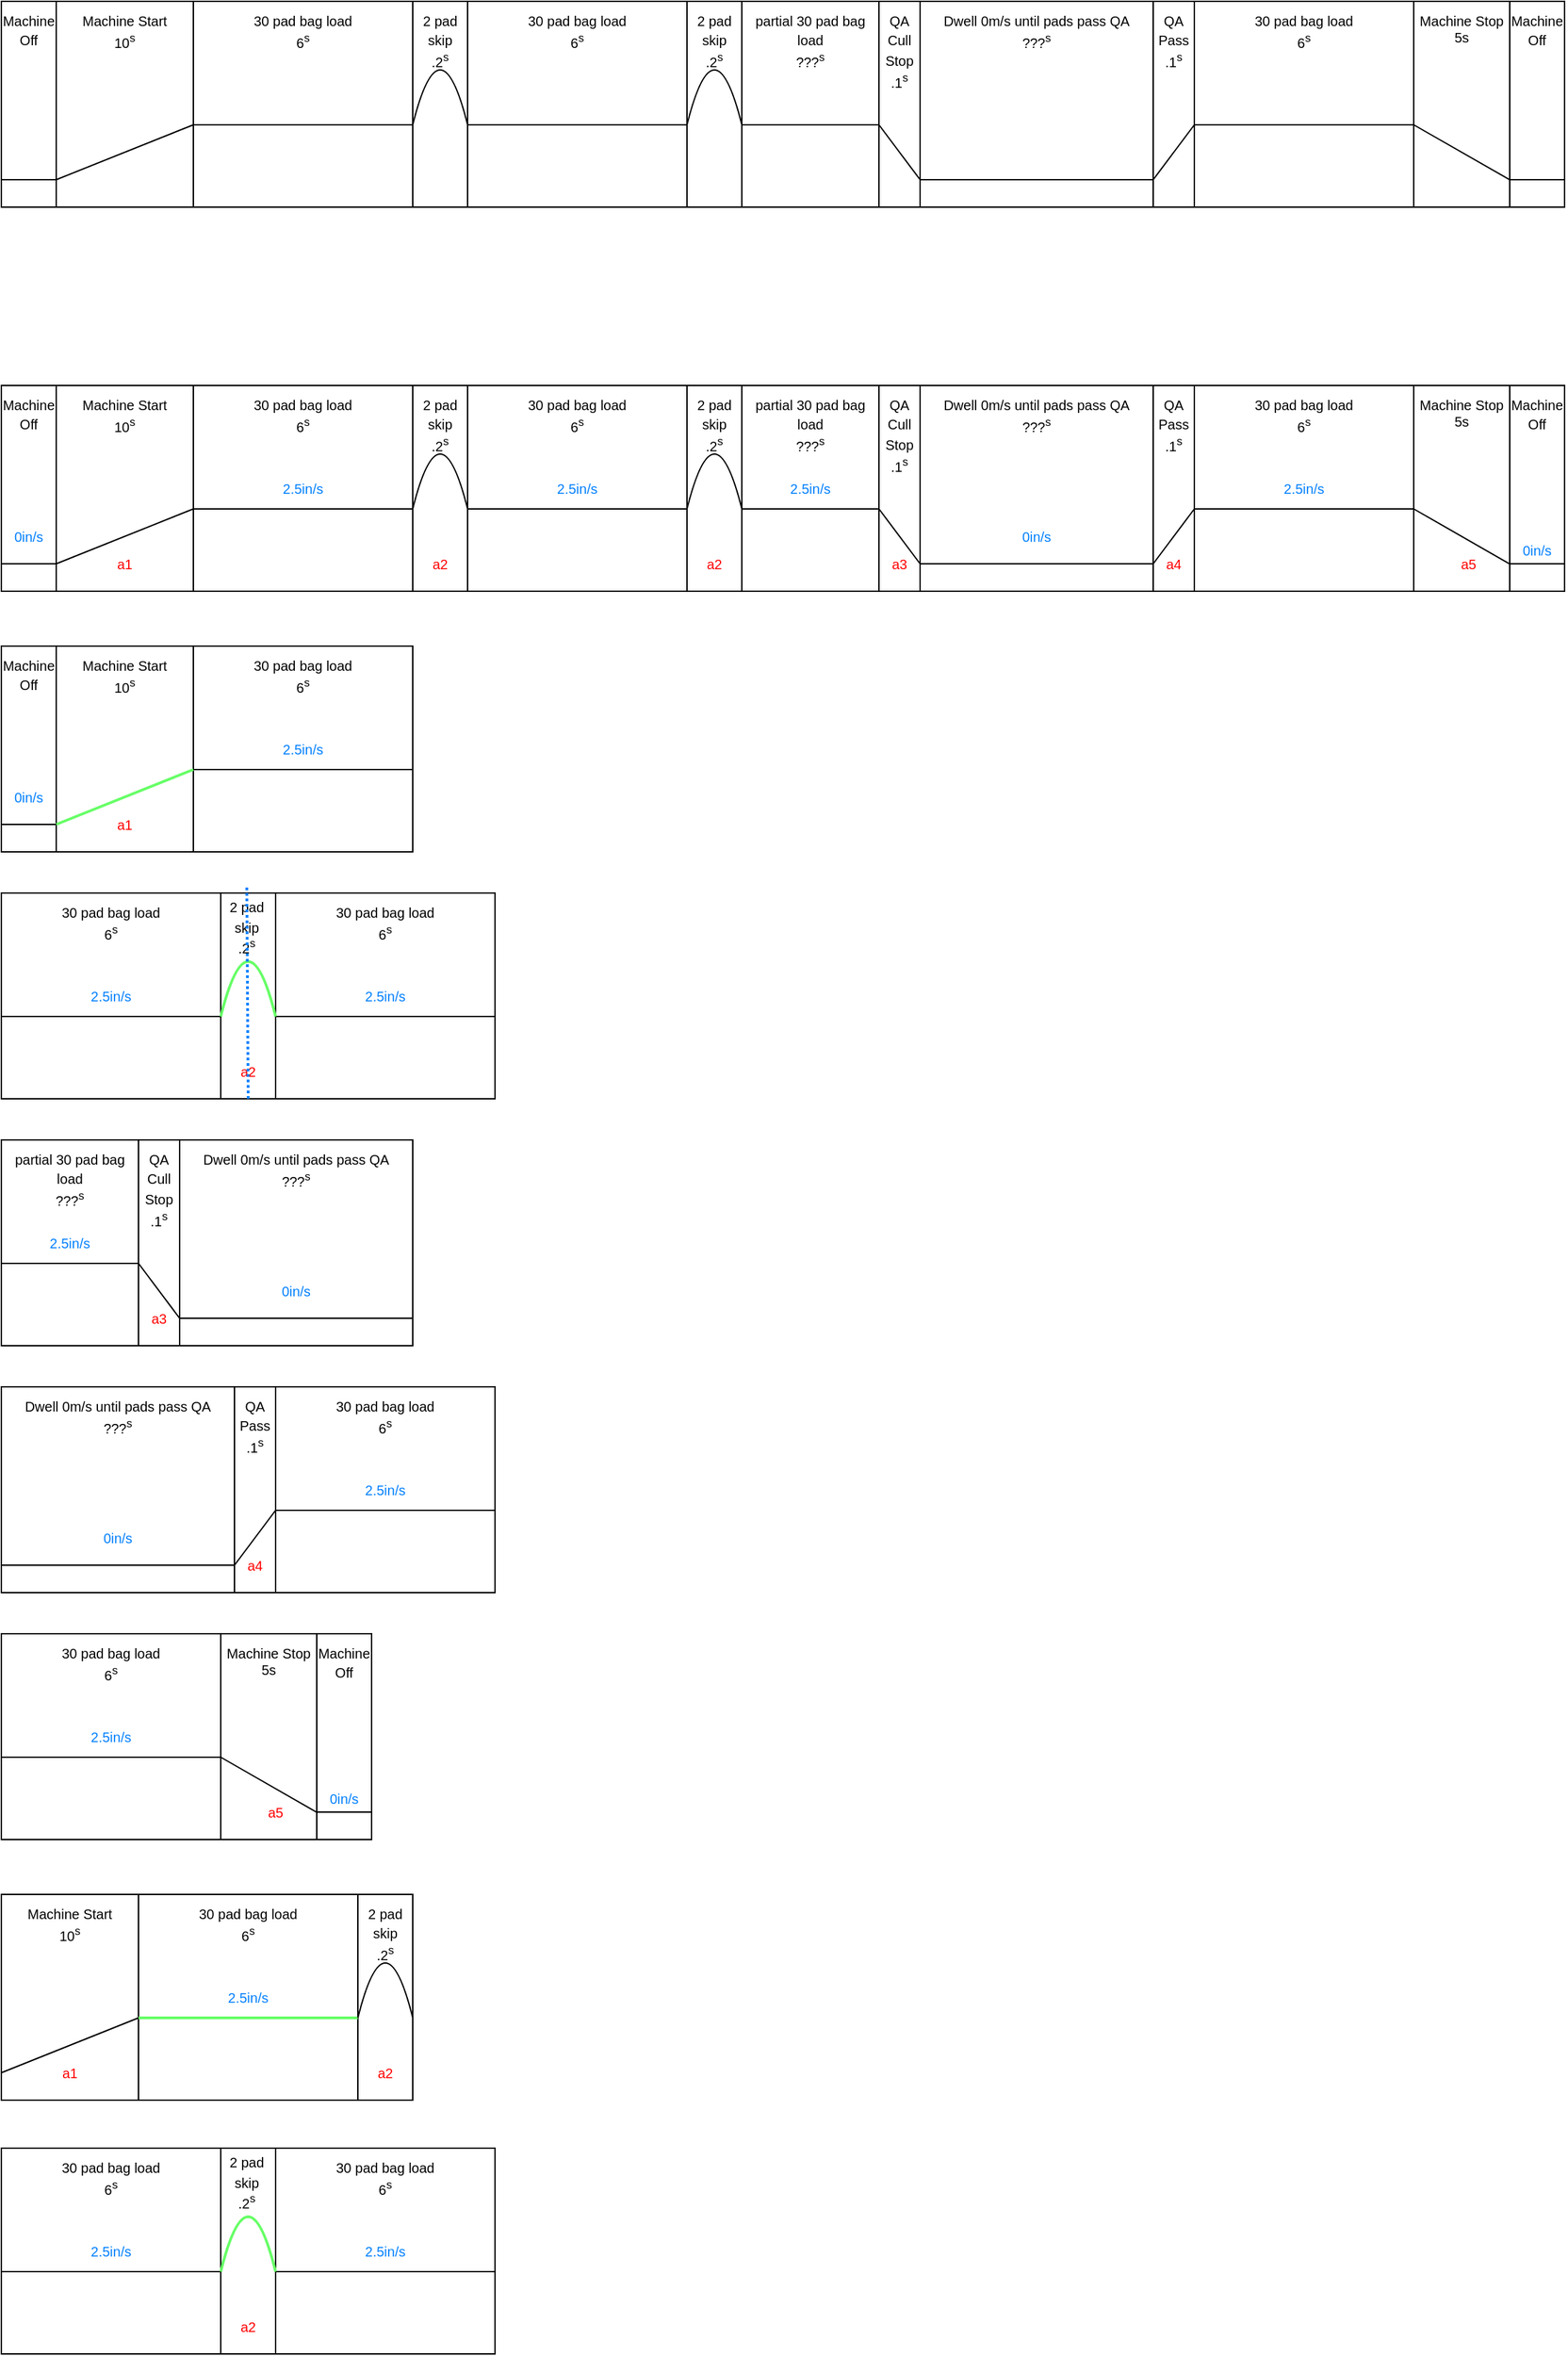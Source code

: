 <mxfile version="15.3.5" type="device"><diagram id="A_-PySoCJlNlM2FEdyOB" name="Page-1"><mxGraphModel dx="904" dy="671" grid="1" gridSize="10" guides="1" tooltips="1" connect="1" arrows="1" fold="1" page="1" pageScale="1" pageWidth="850" pageHeight="1100" math="0" shadow="0"><root><mxCell id="0"/><mxCell id="1" parent="0"/><mxCell id="Z7RIByUsLCyqxqzf30R8-12" value="&lt;font style=&quot;font-size: 10px&quot;&gt;Machine Off&lt;/font&gt;" style="rounded=0;whiteSpace=wrap;html=1;verticalAlign=top;" parent="1" vertex="1"><mxGeometry x="40" y="160" width="40" height="150" as="geometry"/></mxCell><mxCell id="Z7RIByUsLCyqxqzf30R8-13" value="&lt;font style=&quot;font-size: 10px&quot;&gt;Machine Start&lt;br&gt;10&lt;sup&gt;s&lt;/sup&gt;&lt;br&gt;&lt;/font&gt;" style="rounded=0;whiteSpace=wrap;html=1;verticalAlign=top;" parent="1" vertex="1"><mxGeometry x="80" y="160" width="100" height="150" as="geometry"/></mxCell><mxCell id="Z7RIByUsLCyqxqzf30R8-14" value="&lt;font style=&quot;font-size: 10px&quot;&gt;30 pad bag load&lt;br&gt;6&lt;sup&gt;s&lt;/sup&gt;&lt;/font&gt;" style="rounded=0;whiteSpace=wrap;html=1;verticalAlign=top;" parent="1" vertex="1"><mxGeometry x="180" y="160" width="160" height="150" as="geometry"/></mxCell><mxCell id="Z7RIByUsLCyqxqzf30R8-15" value="&lt;font size=&quot;1&quot;&gt;2 pad skip&lt;br&gt;.2&lt;sup&gt;s&lt;/sup&gt;&lt;br&gt;&lt;/font&gt;" style="rounded=0;whiteSpace=wrap;html=1;verticalAlign=top;" parent="1" vertex="1"><mxGeometry x="340" y="160" width="40" height="150" as="geometry"/></mxCell><mxCell id="Z7RIByUsLCyqxqzf30R8-16" value="&lt;font style=&quot;font-size: 10px&quot;&gt;30 pad bag load&lt;br&gt;6&lt;sup&gt;s&lt;/sup&gt;&lt;/font&gt;" style="rounded=0;whiteSpace=wrap;html=1;verticalAlign=top;" parent="1" vertex="1"><mxGeometry x="380" y="160" width="160" height="150" as="geometry"/></mxCell><mxCell id="Z7RIByUsLCyqxqzf30R8-17" value="&lt;font style=&quot;font-size: 10px&quot;&gt;2 pad skip&lt;br&gt;.2&lt;sup&gt;s&lt;/sup&gt;&lt;/font&gt;" style="rounded=0;whiteSpace=wrap;html=1;verticalAlign=top;" parent="1" vertex="1"><mxGeometry x="540" y="160" width="40" height="150" as="geometry"/></mxCell><mxCell id="Z7RIByUsLCyqxqzf30R8-18" value="&lt;font style=&quot;font-size: 10px&quot;&gt;&lt;span&gt;partial 30 pad bag load&lt;/span&gt;&lt;br&gt;???&lt;sup&gt;s&lt;/sup&gt;&lt;/font&gt;" style="rounded=0;whiteSpace=wrap;html=1;verticalAlign=top;" parent="1" vertex="1"><mxGeometry x="580" y="160" width="100" height="150" as="geometry"/></mxCell><mxCell id="Z7RIByUsLCyqxqzf30R8-20" value="&lt;span style=&quot;font-size: 10px&quot;&gt;QA Cull Stop&lt;br&gt;.1&lt;sup&gt;s&lt;/sup&gt;&lt;br&gt;&lt;/span&gt;" style="rounded=0;whiteSpace=wrap;html=1;verticalAlign=top;" parent="1" vertex="1"><mxGeometry x="680" y="160" width="30" height="150" as="geometry"/></mxCell><mxCell id="Z7RIByUsLCyqxqzf30R8-22" value="&lt;span style=&quot;font-size: 10px&quot;&gt;Dwell 0m/s until pads pass QA&lt;br&gt;???&lt;sup&gt;s&lt;/sup&gt;&lt;br&gt;&lt;/span&gt;" style="rounded=0;whiteSpace=wrap;html=1;verticalAlign=top;" parent="1" vertex="1"><mxGeometry x="710" y="160" width="170" height="150" as="geometry"/></mxCell><mxCell id="Z7RIByUsLCyqxqzf30R8-24" value="&lt;span style=&quot;font-size: 10px&quot;&gt;QA Pass&lt;br&gt;.1&lt;sup&gt;s&lt;/sup&gt;&lt;br&gt;&lt;/span&gt;" style="rounded=0;whiteSpace=wrap;html=1;verticalAlign=top;" parent="1" vertex="1"><mxGeometry x="880" y="160" width="30" height="150" as="geometry"/></mxCell><mxCell id="6yO1NJ1jtzy8TiiAMOcS-2" value="&lt;font style=&quot;font-size: 10px&quot;&gt;30 pad bag load&lt;br&gt;6&lt;sup&gt;s&lt;/sup&gt;&lt;/font&gt;" style="rounded=0;whiteSpace=wrap;html=1;verticalAlign=top;" parent="1" vertex="1"><mxGeometry x="910" y="160" width="160" height="150" as="geometry"/></mxCell><mxCell id="6yO1NJ1jtzy8TiiAMOcS-8" value="&lt;font style=&quot;font-size: 10px&quot;&gt;Machine Off&lt;/font&gt;" style="rounded=0;whiteSpace=wrap;html=1;verticalAlign=top;" parent="1" vertex="1"><mxGeometry x="40" y="440" width="40" height="150" as="geometry"/></mxCell><mxCell id="6yO1NJ1jtzy8TiiAMOcS-9" value="&lt;font style=&quot;font-size: 10px&quot;&gt;Machine Start&lt;br&gt;10&lt;sup&gt;s&lt;/sup&gt;&lt;br&gt;&lt;/font&gt;" style="rounded=0;whiteSpace=wrap;html=1;verticalAlign=top;" parent="1" vertex="1"><mxGeometry x="80" y="440" width="100" height="150" as="geometry"/></mxCell><mxCell id="6yO1NJ1jtzy8TiiAMOcS-10" value="&lt;font style=&quot;font-size: 10px&quot;&gt;30 pad bag load&lt;br&gt;6&lt;sup&gt;s&lt;/sup&gt;&lt;/font&gt;" style="rounded=0;whiteSpace=wrap;html=1;verticalAlign=top;" parent="1" vertex="1"><mxGeometry x="180" y="440" width="160" height="150" as="geometry"/></mxCell><mxCell id="6yO1NJ1jtzy8TiiAMOcS-11" value="&lt;font size=&quot;1&quot;&gt;2 pad skip&lt;br&gt;.2&lt;sup&gt;s&lt;/sup&gt;&lt;br&gt;&lt;/font&gt;" style="rounded=0;whiteSpace=wrap;html=1;verticalAlign=top;" parent="1" vertex="1"><mxGeometry x="340" y="440" width="40" height="150" as="geometry"/></mxCell><mxCell id="6yO1NJ1jtzy8TiiAMOcS-12" value="&lt;font style=&quot;font-size: 10px&quot;&gt;30 pad bag load&lt;br&gt;6&lt;sup&gt;s&lt;/sup&gt;&lt;/font&gt;" style="rounded=0;whiteSpace=wrap;html=1;verticalAlign=top;" parent="1" vertex="1"><mxGeometry x="380" y="440" width="160" height="150" as="geometry"/></mxCell><mxCell id="6yO1NJ1jtzy8TiiAMOcS-13" value="&lt;font style=&quot;font-size: 10px&quot;&gt;2 pad skip&lt;br&gt;.2&lt;sup&gt;s&lt;/sup&gt;&lt;/font&gt;" style="rounded=0;whiteSpace=wrap;html=1;verticalAlign=top;" parent="1" vertex="1"><mxGeometry x="540" y="440" width="40" height="150" as="geometry"/></mxCell><mxCell id="6yO1NJ1jtzy8TiiAMOcS-14" value="&lt;font style=&quot;font-size: 10px&quot;&gt;&lt;span&gt;partial 30 pad bag load&lt;/span&gt;&lt;br&gt;???&lt;sup&gt;s&lt;/sup&gt;&lt;/font&gt;" style="rounded=0;whiteSpace=wrap;html=1;verticalAlign=top;" parent="1" vertex="1"><mxGeometry x="580" y="440" width="100" height="150" as="geometry"/></mxCell><mxCell id="6yO1NJ1jtzy8TiiAMOcS-15" value="&lt;span style=&quot;font-size: 10px&quot;&gt;QA Cull Stop&lt;br&gt;.1&lt;sup&gt;s&lt;/sup&gt;&lt;br&gt;&lt;/span&gt;" style="rounded=0;whiteSpace=wrap;html=1;verticalAlign=top;" parent="1" vertex="1"><mxGeometry x="680" y="440" width="30" height="150" as="geometry"/></mxCell><mxCell id="6yO1NJ1jtzy8TiiAMOcS-16" value="&lt;span style=&quot;font-size: 10px&quot;&gt;Dwell 0m/s until pads pass QA&lt;br&gt;???&lt;sup&gt;s&lt;/sup&gt;&lt;br&gt;&lt;/span&gt;" style="rounded=0;whiteSpace=wrap;html=1;verticalAlign=top;" parent="1" vertex="1"><mxGeometry x="710" y="440" width="170" height="150" as="geometry"/></mxCell><mxCell id="6yO1NJ1jtzy8TiiAMOcS-17" value="&lt;span style=&quot;font-size: 10px&quot;&gt;QA Pass&lt;br&gt;.1&lt;sup&gt;s&lt;/sup&gt;&lt;br&gt;&lt;/span&gt;" style="rounded=0;whiteSpace=wrap;html=1;verticalAlign=top;" parent="1" vertex="1"><mxGeometry x="880" y="440" width="30" height="150" as="geometry"/></mxCell><mxCell id="6yO1NJ1jtzy8TiiAMOcS-18" value="&lt;font style=&quot;font-size: 10px&quot;&gt;30 pad bag load&lt;br&gt;6&lt;sup&gt;s&lt;/sup&gt;&lt;/font&gt;" style="rounded=0;whiteSpace=wrap;html=1;verticalAlign=top;" parent="1" vertex="1"><mxGeometry x="910" y="440" width="160" height="150" as="geometry"/></mxCell><mxCell id="6yO1NJ1jtzy8TiiAMOcS-30" value="&lt;font style=&quot;font-size: 10px&quot; color=&quot;#ff0000&quot;&gt;a1&lt;/font&gt;" style="text;html=1;strokeColor=none;fillColor=none;align=center;verticalAlign=middle;whiteSpace=wrap;rounded=0;" parent="1" vertex="1"><mxGeometry x="110" y="560" width="40" height="20" as="geometry"/></mxCell><mxCell id="6yO1NJ1jtzy8TiiAMOcS-31" value="&lt;font style=&quot;font-size: 10px&quot; color=&quot;#ff0000&quot;&gt;a2&lt;/font&gt;" style="text;html=1;strokeColor=none;fillColor=none;align=center;verticalAlign=middle;whiteSpace=wrap;rounded=0;" parent="1" vertex="1"><mxGeometry x="340" y="560" width="40" height="20" as="geometry"/></mxCell><mxCell id="6yO1NJ1jtzy8TiiAMOcS-32" value="&lt;font style=&quot;font-size: 10px&quot; color=&quot;#ff0000&quot;&gt;a2&lt;/font&gt;" style="text;html=1;strokeColor=none;fillColor=none;align=center;verticalAlign=middle;whiteSpace=wrap;rounded=0;" parent="1" vertex="1"><mxGeometry x="540" y="560" width="40" height="20" as="geometry"/></mxCell><mxCell id="6yO1NJ1jtzy8TiiAMOcS-33" value="&lt;font style=&quot;font-size: 10px&quot; color=&quot;#ff0000&quot;&gt;a3&lt;/font&gt;" style="text;html=1;strokeColor=none;fillColor=none;align=center;verticalAlign=middle;whiteSpace=wrap;rounded=0;" parent="1" vertex="1"><mxGeometry x="675" y="560" width="40" height="20" as="geometry"/></mxCell><mxCell id="6yO1NJ1jtzy8TiiAMOcS-34" value="&lt;font style=&quot;font-size: 10px&quot; color=&quot;#ff0000&quot;&gt;a4&lt;/font&gt;" style="text;html=1;strokeColor=none;fillColor=none;align=center;verticalAlign=middle;whiteSpace=wrap;rounded=0;" parent="1" vertex="1"><mxGeometry x="875" y="560" width="40" height="20" as="geometry"/></mxCell><mxCell id="6yO1NJ1jtzy8TiiAMOcS-35" value="&lt;font&gt;&lt;span style=&quot;font-size: 10px&quot;&gt;Machine Stop&lt;/span&gt;&lt;br&gt;&lt;sup&gt;5s&lt;/sup&gt;&lt;br&gt;&lt;/font&gt;" style="rounded=0;whiteSpace=wrap;html=1;verticalAlign=top;" parent="1" vertex="1"><mxGeometry x="1070" y="160" width="70" height="150" as="geometry"/></mxCell><mxCell id="6yO1NJ1jtzy8TiiAMOcS-38" value="&lt;font&gt;&lt;span style=&quot;font-size: 10px&quot;&gt;Machine Stop&lt;/span&gt;&lt;br&gt;&lt;sup&gt;5s&lt;/sup&gt;&lt;br&gt;&lt;/font&gt;" style="rounded=0;whiteSpace=wrap;html=1;verticalAlign=top;" parent="1" vertex="1"><mxGeometry x="1070" y="440" width="70" height="150" as="geometry"/></mxCell><mxCell id="6yO1NJ1jtzy8TiiAMOcS-40" value="&lt;font style=&quot;font-size: 10px&quot; color=&quot;#ff0000&quot;&gt;a5&lt;/font&gt;" style="text;html=1;strokeColor=none;fillColor=none;align=center;verticalAlign=middle;whiteSpace=wrap;rounded=0;" parent="1" vertex="1"><mxGeometry x="1090" y="560" width="40" height="20" as="geometry"/></mxCell><mxCell id="6yO1NJ1jtzy8TiiAMOcS-41" value="&lt;font style=&quot;font-size: 10px&quot;&gt;Machine Off&lt;/font&gt;" style="rounded=0;whiteSpace=wrap;html=1;verticalAlign=top;" parent="1" vertex="1"><mxGeometry x="1140" y="160" width="40" height="150" as="geometry"/></mxCell><mxCell id="6yO1NJ1jtzy8TiiAMOcS-43" value="&lt;font style=&quot;font-size: 10px&quot;&gt;Machine Off&lt;/font&gt;" style="rounded=0;whiteSpace=wrap;html=1;verticalAlign=top;" parent="1" vertex="1"><mxGeometry x="1140" y="440" width="40" height="150" as="geometry"/></mxCell><mxCell id="e80JPt48sUTjO1MtOGBw-1" value="&lt;font style=&quot;font-size: 10px&quot; color=&quot;#007fff&quot;&gt;0in/s&lt;/font&gt;" style="text;html=1;strokeColor=none;fillColor=none;align=center;verticalAlign=middle;whiteSpace=wrap;rounded=0;hachureGap=4;pointerEvents=0;" vertex="1" parent="1"><mxGeometry x="40" y="540" width="40" height="20" as="geometry"/></mxCell><mxCell id="e80JPt48sUTjO1MtOGBw-2" value="&lt;font style=&quot;font-size: 10px&quot; color=&quot;#007fff&quot;&gt;2.5in/s&lt;/font&gt;" style="text;html=1;strokeColor=none;fillColor=none;align=center;verticalAlign=middle;whiteSpace=wrap;rounded=0;hachureGap=4;pointerEvents=0;" vertex="1" parent="1"><mxGeometry x="240" y="505" width="40" height="20" as="geometry"/></mxCell><mxCell id="e80JPt48sUTjO1MtOGBw-3" value="&lt;font style=&quot;font-size: 10px&quot; color=&quot;#007fff&quot;&gt;2.5in/s&lt;/font&gt;" style="text;html=1;strokeColor=none;fillColor=none;align=center;verticalAlign=middle;whiteSpace=wrap;rounded=0;hachureGap=4;pointerEvents=0;" vertex="1" parent="1"><mxGeometry x="440" y="505" width="40" height="20" as="geometry"/></mxCell><mxCell id="e80JPt48sUTjO1MtOGBw-4" value="&lt;font style=&quot;font-size: 10px&quot; color=&quot;#007fff&quot;&gt;2.5in/s&lt;/font&gt;" style="text;html=1;strokeColor=none;fillColor=none;align=center;verticalAlign=middle;whiteSpace=wrap;rounded=0;hachureGap=4;pointerEvents=0;" vertex="1" parent="1"><mxGeometry x="610" y="505" width="40" height="20" as="geometry"/></mxCell><mxCell id="e80JPt48sUTjO1MtOGBw-5" value="&lt;font style=&quot;font-size: 10px&quot; color=&quot;#007fff&quot;&gt;0in/s&lt;/font&gt;" style="text;html=1;strokeColor=none;fillColor=none;align=center;verticalAlign=middle;whiteSpace=wrap;rounded=0;hachureGap=4;pointerEvents=0;" vertex="1" parent="1"><mxGeometry x="775" y="540" width="40" height="20" as="geometry"/></mxCell><mxCell id="e80JPt48sUTjO1MtOGBw-6" value="&lt;font style=&quot;font-size: 10px&quot; color=&quot;#007fff&quot;&gt;2.5in/s&lt;/font&gt;" style="text;html=1;strokeColor=none;fillColor=none;align=center;verticalAlign=middle;whiteSpace=wrap;rounded=0;hachureGap=4;pointerEvents=0;" vertex="1" parent="1"><mxGeometry x="970" y="505" width="40" height="20" as="geometry"/></mxCell><mxCell id="e80JPt48sUTjO1MtOGBw-7" value="&lt;font style=&quot;font-size: 10px&quot; color=&quot;#007fff&quot;&gt;0in/s&lt;/font&gt;" style="text;html=1;strokeColor=none;fillColor=none;align=center;verticalAlign=middle;whiteSpace=wrap;rounded=0;hachureGap=4;pointerEvents=0;" vertex="1" parent="1"><mxGeometry x="1140" y="550" width="40" height="20" as="geometry"/></mxCell><mxCell id="e80JPt48sUTjO1MtOGBw-8" value="&lt;font style=&quot;font-size: 10px&quot;&gt;Machine Off&lt;/font&gt;" style="rounded=0;whiteSpace=wrap;html=1;verticalAlign=top;" vertex="1" parent="1"><mxGeometry x="40" y="630" width="40" height="150" as="geometry"/></mxCell><mxCell id="e80JPt48sUTjO1MtOGBw-9" value="&lt;font style=&quot;font-size: 10px&quot;&gt;Machine Start&lt;br&gt;10&lt;sup&gt;s&lt;/sup&gt;&lt;br&gt;&lt;/font&gt;" style="rounded=0;whiteSpace=wrap;html=1;verticalAlign=top;" vertex="1" parent="1"><mxGeometry x="80" y="630" width="100" height="150" as="geometry"/></mxCell><mxCell id="e80JPt48sUTjO1MtOGBw-10" value="&lt;font style=&quot;font-size: 10px&quot;&gt;30 pad bag load&lt;br&gt;6&lt;sup&gt;s&lt;/sup&gt;&lt;/font&gt;" style="rounded=0;whiteSpace=wrap;html=1;verticalAlign=top;" vertex="1" parent="1"><mxGeometry x="180" y="630" width="160" height="150" as="geometry"/></mxCell><mxCell id="e80JPt48sUTjO1MtOGBw-19" value="&lt;font style=&quot;font-size: 10px&quot; color=&quot;#ff0000&quot;&gt;a1&lt;/font&gt;" style="text;html=1;strokeColor=none;fillColor=none;align=center;verticalAlign=middle;whiteSpace=wrap;rounded=0;" vertex="1" parent="1"><mxGeometry x="110" y="750" width="40" height="20" as="geometry"/></mxCell><mxCell id="e80JPt48sUTjO1MtOGBw-27" value="&lt;font style=&quot;font-size: 10px&quot; color=&quot;#007fff&quot;&gt;0in/s&lt;/font&gt;" style="text;html=1;strokeColor=none;fillColor=none;align=center;verticalAlign=middle;whiteSpace=wrap;rounded=0;hachureGap=4;pointerEvents=0;" vertex="1" parent="1"><mxGeometry x="40" y="730" width="40" height="20" as="geometry"/></mxCell><mxCell id="e80JPt48sUTjO1MtOGBw-28" value="&lt;font style=&quot;font-size: 10px&quot; color=&quot;#007fff&quot;&gt;2.5in/s&lt;/font&gt;" style="text;html=1;strokeColor=none;fillColor=none;align=center;verticalAlign=middle;whiteSpace=wrap;rounded=0;hachureGap=4;pointerEvents=0;" vertex="1" parent="1"><mxGeometry x="240" y="695" width="40" height="20" as="geometry"/></mxCell><mxCell id="e80JPt48sUTjO1MtOGBw-47" value="&lt;font style=&quot;font-size: 10px&quot;&gt;30 pad bag load&lt;br&gt;6&lt;sup&gt;s&lt;/sup&gt;&lt;/font&gt;" style="rounded=0;whiteSpace=wrap;html=1;verticalAlign=top;" vertex="1" parent="1"><mxGeometry x="40" y="810" width="160" height="150" as="geometry"/></mxCell><mxCell id="e80JPt48sUTjO1MtOGBw-48" value="&lt;font size=&quot;1&quot;&gt;&lt;br&gt;&lt;/font&gt;" style="rounded=0;whiteSpace=wrap;html=1;verticalAlign=top;" vertex="1" parent="1"><mxGeometry x="200" y="810" width="40" height="150" as="geometry"/></mxCell><mxCell id="e80JPt48sUTjO1MtOGBw-49" value="&lt;font style=&quot;font-size: 10px&quot;&gt;30 pad bag load&lt;br&gt;6&lt;sup&gt;s&lt;/sup&gt;&lt;/font&gt;" style="rounded=0;whiteSpace=wrap;html=1;verticalAlign=top;" vertex="1" parent="1"><mxGeometry x="240" y="810" width="160" height="150" as="geometry"/></mxCell><mxCell id="e80JPt48sUTjO1MtOGBw-53" value="&lt;font style=&quot;font-size: 10px&quot; color=&quot;#007fff&quot;&gt;2.5in/s&lt;/font&gt;" style="text;html=1;strokeColor=none;fillColor=none;align=center;verticalAlign=middle;whiteSpace=wrap;rounded=0;hachureGap=4;pointerEvents=0;" vertex="1" parent="1"><mxGeometry x="100" y="875" width="40" height="20" as="geometry"/></mxCell><mxCell id="e80JPt48sUTjO1MtOGBw-54" value="&lt;font style=&quot;font-size: 10px&quot; color=&quot;#007fff&quot;&gt;2.5in/s&lt;/font&gt;" style="text;html=1;strokeColor=none;fillColor=none;align=center;verticalAlign=middle;whiteSpace=wrap;rounded=0;hachureGap=4;pointerEvents=0;" vertex="1" parent="1"><mxGeometry x="300" y="875" width="40" height="20" as="geometry"/></mxCell><mxCell id="e80JPt48sUTjO1MtOGBw-59" value="&lt;font style=&quot;font-size: 10px&quot;&gt;&lt;span&gt;partial 30 pad bag load&lt;/span&gt;&lt;br&gt;???&lt;sup&gt;s&lt;/sup&gt;&lt;/font&gt;" style="rounded=0;whiteSpace=wrap;html=1;verticalAlign=top;" vertex="1" parent="1"><mxGeometry x="40" y="990" width="100" height="150" as="geometry"/></mxCell><mxCell id="e80JPt48sUTjO1MtOGBw-60" value="&lt;span style=&quot;font-size: 10px&quot;&gt;QA Cull Stop&lt;br&gt;.1&lt;sup&gt;s&lt;/sup&gt;&lt;br&gt;&lt;/span&gt;" style="rounded=0;whiteSpace=wrap;html=1;verticalAlign=top;" vertex="1" parent="1"><mxGeometry x="140" y="990" width="30" height="150" as="geometry"/></mxCell><mxCell id="e80JPt48sUTjO1MtOGBw-61" value="&lt;span style=&quot;font-size: 10px&quot;&gt;Dwell 0m/s until pads pass QA&lt;br&gt;???&lt;sup&gt;s&lt;/sup&gt;&lt;br&gt;&lt;/span&gt;" style="rounded=0;whiteSpace=wrap;html=1;verticalAlign=top;" vertex="1" parent="1"><mxGeometry x="170" y="990" width="170" height="150" as="geometry"/></mxCell><mxCell id="e80JPt48sUTjO1MtOGBw-62" value="&lt;font style=&quot;font-size: 10px&quot; color=&quot;#ff0000&quot;&gt;a3&lt;/font&gt;" style="text;html=1;strokeColor=none;fillColor=none;align=center;verticalAlign=middle;whiteSpace=wrap;rounded=0;" vertex="1" parent="1"><mxGeometry x="135" y="1110" width="40" height="20" as="geometry"/></mxCell><mxCell id="e80JPt48sUTjO1MtOGBw-63" value="&lt;font style=&quot;font-size: 10px&quot; color=&quot;#007fff&quot;&gt;2.5in/s&lt;/font&gt;" style="text;html=1;strokeColor=none;fillColor=none;align=center;verticalAlign=middle;whiteSpace=wrap;rounded=0;hachureGap=4;pointerEvents=0;" vertex="1" parent="1"><mxGeometry x="70" y="1055" width="40" height="20" as="geometry"/></mxCell><mxCell id="e80JPt48sUTjO1MtOGBw-64" value="&lt;font style=&quot;font-size: 10px&quot; color=&quot;#007fff&quot;&gt;0in/s&lt;/font&gt;" style="text;html=1;strokeColor=none;fillColor=none;align=center;verticalAlign=middle;whiteSpace=wrap;rounded=0;hachureGap=4;pointerEvents=0;" vertex="1" parent="1"><mxGeometry x="235" y="1090" width="40" height="20" as="geometry"/></mxCell><mxCell id="e80JPt48sUTjO1MtOGBw-68" value="&lt;span style=&quot;font-size: 10px&quot;&gt;Dwell 0m/s until pads pass QA&lt;br&gt;???&lt;sup&gt;s&lt;/sup&gt;&lt;br&gt;&lt;/span&gt;" style="rounded=0;whiteSpace=wrap;html=1;verticalAlign=top;" vertex="1" parent="1"><mxGeometry x="40" y="1170" width="170" height="150" as="geometry"/></mxCell><mxCell id="e80JPt48sUTjO1MtOGBw-69" value="&lt;span style=&quot;font-size: 10px&quot;&gt;QA Pass&lt;br&gt;.1&lt;sup&gt;s&lt;/sup&gt;&lt;br&gt;&lt;/span&gt;" style="rounded=0;whiteSpace=wrap;html=1;verticalAlign=top;" vertex="1" parent="1"><mxGeometry x="210" y="1170" width="30" height="150" as="geometry"/></mxCell><mxCell id="e80JPt48sUTjO1MtOGBw-70" value="&lt;font style=&quot;font-size: 10px&quot;&gt;30 pad bag load&lt;br&gt;6&lt;sup&gt;s&lt;/sup&gt;&lt;/font&gt;" style="rounded=0;whiteSpace=wrap;html=1;verticalAlign=top;" vertex="1" parent="1"><mxGeometry x="240" y="1170" width="160" height="150" as="geometry"/></mxCell><mxCell id="e80JPt48sUTjO1MtOGBw-71" value="&lt;font style=&quot;font-size: 10px&quot; color=&quot;#ff0000&quot;&gt;a4&lt;/font&gt;" style="text;html=1;strokeColor=none;fillColor=none;align=center;verticalAlign=middle;whiteSpace=wrap;rounded=0;" vertex="1" parent="1"><mxGeometry x="205" y="1290" width="40" height="20" as="geometry"/></mxCell><mxCell id="e80JPt48sUTjO1MtOGBw-72" value="&lt;font style=&quot;font-size: 10px&quot; color=&quot;#007fff&quot;&gt;0in/s&lt;/font&gt;" style="text;html=1;strokeColor=none;fillColor=none;align=center;verticalAlign=middle;whiteSpace=wrap;rounded=0;hachureGap=4;pointerEvents=0;" vertex="1" parent="1"><mxGeometry x="105" y="1270" width="40" height="20" as="geometry"/></mxCell><mxCell id="e80JPt48sUTjO1MtOGBw-73" value="&lt;font style=&quot;font-size: 10px&quot; color=&quot;#007fff&quot;&gt;2.5in/s&lt;/font&gt;" style="text;html=1;strokeColor=none;fillColor=none;align=center;verticalAlign=middle;whiteSpace=wrap;rounded=0;hachureGap=4;pointerEvents=0;" vertex="1" parent="1"><mxGeometry x="300" y="1235" width="40" height="20" as="geometry"/></mxCell><mxCell id="e80JPt48sUTjO1MtOGBw-77" value="&lt;font style=&quot;font-size: 10px&quot;&gt;30 pad bag load&lt;br&gt;6&lt;sup&gt;s&lt;/sup&gt;&lt;/font&gt;" style="rounded=0;whiteSpace=wrap;html=1;verticalAlign=top;" vertex="1" parent="1"><mxGeometry x="40" y="1350" width="160" height="150" as="geometry"/></mxCell><mxCell id="e80JPt48sUTjO1MtOGBw-78" value="&lt;font&gt;&lt;span style=&quot;font-size: 10px&quot;&gt;Machine Stop&lt;/span&gt;&lt;br&gt;&lt;sup&gt;5s&lt;/sup&gt;&lt;br&gt;&lt;/font&gt;" style="rounded=0;whiteSpace=wrap;html=1;verticalAlign=top;" vertex="1" parent="1"><mxGeometry x="200" y="1350" width="70" height="150" as="geometry"/></mxCell><mxCell id="e80JPt48sUTjO1MtOGBw-79" value="&lt;font style=&quot;font-size: 10px&quot; color=&quot;#ff0000&quot;&gt;a5&lt;/font&gt;" style="text;html=1;strokeColor=none;fillColor=none;align=center;verticalAlign=middle;whiteSpace=wrap;rounded=0;" vertex="1" parent="1"><mxGeometry x="220" y="1470" width="40" height="20" as="geometry"/></mxCell><mxCell id="e80JPt48sUTjO1MtOGBw-80" value="&lt;font style=&quot;font-size: 10px&quot;&gt;Machine Off&lt;/font&gt;" style="rounded=0;whiteSpace=wrap;html=1;verticalAlign=top;" vertex="1" parent="1"><mxGeometry x="270" y="1350" width="40" height="150" as="geometry"/></mxCell><mxCell id="e80JPt48sUTjO1MtOGBw-81" value="&lt;font style=&quot;font-size: 10px&quot; color=&quot;#007fff&quot;&gt;2.5in/s&lt;/font&gt;" style="text;html=1;strokeColor=none;fillColor=none;align=center;verticalAlign=middle;whiteSpace=wrap;rounded=0;hachureGap=4;pointerEvents=0;" vertex="1" parent="1"><mxGeometry x="100" y="1415" width="40" height="20" as="geometry"/></mxCell><mxCell id="e80JPt48sUTjO1MtOGBw-82" value="&lt;font style=&quot;font-size: 10px&quot; color=&quot;#007fff&quot;&gt;0in/s&lt;/font&gt;" style="text;html=1;strokeColor=none;fillColor=none;align=center;verticalAlign=middle;whiteSpace=wrap;rounded=0;hachureGap=4;pointerEvents=0;" vertex="1" parent="1"><mxGeometry x="270" y="1460" width="40" height="20" as="geometry"/></mxCell><mxCell id="e80JPt48sUTjO1MtOGBw-91" value="&lt;font style=&quot;font-size: 10px&quot;&gt;Machine Start&lt;br&gt;10&lt;sup&gt;s&lt;/sup&gt;&lt;br&gt;&lt;/font&gt;" style="rounded=0;whiteSpace=wrap;html=1;verticalAlign=top;" vertex="1" parent="1"><mxGeometry x="40" y="1540" width="100" height="150" as="geometry"/></mxCell><mxCell id="e80JPt48sUTjO1MtOGBw-92" value="&lt;font style=&quot;font-size: 10px&quot;&gt;30 pad bag load&lt;br&gt;6&lt;sup&gt;s&lt;/sup&gt;&lt;/font&gt;" style="rounded=0;whiteSpace=wrap;html=1;verticalAlign=top;" vertex="1" parent="1"><mxGeometry x="140" y="1540" width="160" height="150" as="geometry"/></mxCell><mxCell id="e80JPt48sUTjO1MtOGBw-93" value="&lt;font size=&quot;1&quot;&gt;2 pad skip&lt;br&gt;.2&lt;sup&gt;s&lt;/sup&gt;&lt;br&gt;&lt;/font&gt;" style="rounded=0;whiteSpace=wrap;html=1;verticalAlign=top;" vertex="1" parent="1"><mxGeometry x="300" y="1540" width="40" height="150" as="geometry"/></mxCell><mxCell id="e80JPt48sUTjO1MtOGBw-94" value="&lt;font style=&quot;font-size: 10px&quot; color=&quot;#ff0000&quot;&gt;a1&lt;/font&gt;" style="text;html=1;strokeColor=none;fillColor=none;align=center;verticalAlign=middle;whiteSpace=wrap;rounded=0;" vertex="1" parent="1"><mxGeometry x="70" y="1660" width="40" height="20" as="geometry"/></mxCell><mxCell id="e80JPt48sUTjO1MtOGBw-95" value="&lt;font style=&quot;font-size: 10px&quot; color=&quot;#ff0000&quot;&gt;a2&lt;/font&gt;" style="text;html=1;strokeColor=none;fillColor=none;align=center;verticalAlign=middle;whiteSpace=wrap;rounded=0;" vertex="1" parent="1"><mxGeometry x="300" y="1660" width="40" height="20" as="geometry"/></mxCell><mxCell id="e80JPt48sUTjO1MtOGBw-96" value="&lt;font style=&quot;font-size: 10px&quot; color=&quot;#007fff&quot;&gt;2.5in/s&lt;/font&gt;" style="text;html=1;strokeColor=none;fillColor=none;align=center;verticalAlign=middle;whiteSpace=wrap;rounded=0;hachureGap=4;pointerEvents=0;" vertex="1" parent="1"><mxGeometry x="200" y="1605" width="40" height="20" as="geometry"/></mxCell><mxCell id="e80JPt48sUTjO1MtOGBw-100" value="&lt;font style=&quot;font-size: 10px&quot;&gt;30 pad bag load&lt;br&gt;6&lt;sup&gt;s&lt;/sup&gt;&lt;/font&gt;" style="rounded=0;whiteSpace=wrap;html=1;verticalAlign=top;" vertex="1" parent="1"><mxGeometry x="40" y="1725" width="160" height="150" as="geometry"/></mxCell><mxCell id="e80JPt48sUTjO1MtOGBw-101" value="&lt;font size=&quot;1&quot;&gt;&lt;br&gt;&lt;/font&gt;" style="rounded=0;whiteSpace=wrap;html=1;verticalAlign=top;" vertex="1" parent="1"><mxGeometry x="200" y="1725" width="40" height="150" as="geometry"/></mxCell><mxCell id="e80JPt48sUTjO1MtOGBw-102" value="&lt;font style=&quot;font-size: 10px&quot;&gt;30 pad bag load&lt;br&gt;6&lt;sup&gt;s&lt;/sup&gt;&lt;/font&gt;" style="rounded=0;whiteSpace=wrap;html=1;verticalAlign=top;" vertex="1" parent="1"><mxGeometry x="240" y="1725" width="160" height="150" as="geometry"/></mxCell><mxCell id="e80JPt48sUTjO1MtOGBw-103" value="&lt;font style=&quot;font-size: 10px&quot; color=&quot;#007fff&quot;&gt;2.5in/s&lt;/font&gt;" style="text;html=1;strokeColor=none;fillColor=none;align=center;verticalAlign=middle;whiteSpace=wrap;rounded=0;hachureGap=4;pointerEvents=0;" vertex="1" parent="1"><mxGeometry x="100" y="1790" width="40" height="20" as="geometry"/></mxCell><mxCell id="e80JPt48sUTjO1MtOGBw-104" value="&lt;font style=&quot;font-size: 10px&quot; color=&quot;#007fff&quot;&gt;2.5in/s&lt;/font&gt;" style="text;html=1;strokeColor=none;fillColor=none;align=center;verticalAlign=middle;whiteSpace=wrap;rounded=0;hachureGap=4;pointerEvents=0;" vertex="1" parent="1"><mxGeometry x="300" y="1790" width="40" height="20" as="geometry"/></mxCell><mxCell id="Z7RIByUsLCyqxqzf30R8-10" value="Motion Profile" parent="0"/><mxCell id="Z7RIByUsLCyqxqzf30R8-3" value="" style="endArrow=none;html=1;endFill=0;" parent="Z7RIByUsLCyqxqzf30R8-10" edge="1"><mxGeometry width="50" height="50" relative="1" as="geometry"><mxPoint x="40" y="290" as="sourcePoint"/><mxPoint x="80" y="290" as="targetPoint"/><Array as="points"/></mxGeometry></mxCell><mxCell id="Z7RIByUsLCyqxqzf30R8-4" value="" style="endArrow=none;html=1;endFill=0;" parent="Z7RIByUsLCyqxqzf30R8-10" edge="1"><mxGeometry width="50" height="50" relative="1" as="geometry"><mxPoint x="80" y="290.0" as="sourcePoint"/><mxPoint x="180" y="250" as="targetPoint"/><Array as="points"/></mxGeometry></mxCell><mxCell id="Z7RIByUsLCyqxqzf30R8-5" value="" style="endArrow=none;html=1;endFill=0;" parent="Z7RIByUsLCyqxqzf30R8-10" edge="1"><mxGeometry width="50" height="50" relative="1" as="geometry"><mxPoint x="180" y="250" as="sourcePoint"/><mxPoint x="340" y="250" as="targetPoint"/><Array as="points"/></mxGeometry></mxCell><mxCell id="Z7RIByUsLCyqxqzf30R8-6" value="" style="endArrow=none;html=1;endFill=0;" parent="Z7RIByUsLCyqxqzf30R8-10" edge="1"><mxGeometry width="50" height="50" relative="1" as="geometry"><mxPoint x="380" y="250.0" as="sourcePoint"/><mxPoint x="540" y="250.0" as="targetPoint"/><Array as="points"/></mxGeometry></mxCell><mxCell id="Z7RIByUsLCyqxqzf30R8-7" value="" style="curved=1;endArrow=none;html=1;endFill=0;" parent="Z7RIByUsLCyqxqzf30R8-10" edge="1"><mxGeometry width="50" height="50" relative="1" as="geometry"><mxPoint x="340" y="250" as="sourcePoint"/><mxPoint x="380" y="250" as="targetPoint"/><Array as="points"><mxPoint x="360" y="170"/></Array></mxGeometry></mxCell><mxCell id="Z7RIByUsLCyqxqzf30R8-8" value="" style="curved=1;endArrow=none;html=1;endFill=0;" parent="Z7RIByUsLCyqxqzf30R8-10" edge="1"><mxGeometry width="50" height="50" relative="1" as="geometry"><mxPoint x="540" y="250.0" as="sourcePoint"/><mxPoint x="580" y="250.0" as="targetPoint"/><Array as="points"><mxPoint x="560" y="170"/></Array></mxGeometry></mxCell><mxCell id="Z7RIByUsLCyqxqzf30R8-9" value="" style="endArrow=none;html=1;endFill=0;" parent="Z7RIByUsLCyqxqzf30R8-10" edge="1"><mxGeometry width="50" height="50" relative="1" as="geometry"><mxPoint x="580" y="250.0" as="sourcePoint"/><mxPoint x="680" y="250" as="targetPoint"/><Array as="points"/></mxGeometry></mxCell><mxCell id="Z7RIByUsLCyqxqzf30R8-19" value="" style="endArrow=none;html=1;endFill=0;" parent="Z7RIByUsLCyqxqzf30R8-10" edge="1"><mxGeometry width="50" height="50" relative="1" as="geometry"><mxPoint x="680" y="250" as="sourcePoint"/><mxPoint x="710" y="290" as="targetPoint"/></mxGeometry></mxCell><mxCell id="Z7RIByUsLCyqxqzf30R8-21" value="" style="endArrow=none;html=1;endFill=0;" parent="Z7RIByUsLCyqxqzf30R8-10" edge="1"><mxGeometry width="50" height="50" relative="1" as="geometry"><mxPoint x="710" y="290" as="sourcePoint"/><mxPoint x="880" y="290" as="targetPoint"/></mxGeometry></mxCell><mxCell id="6yO1NJ1jtzy8TiiAMOcS-5" value="" style="endArrow=none;html=1;endFill=0;" parent="Z7RIByUsLCyqxqzf30R8-10" edge="1"><mxGeometry width="50" height="50" relative="1" as="geometry"><mxPoint x="910" y="250" as="sourcePoint"/><mxPoint x="1070" y="250" as="targetPoint"/></mxGeometry></mxCell><mxCell id="Z7RIByUsLCyqxqzf30R8-23" value="" style="endArrow=none;html=1;endFill=0;" parent="Z7RIByUsLCyqxqzf30R8-10" edge="1"><mxGeometry width="50" height="50" relative="1" as="geometry"><mxPoint x="880" y="290" as="sourcePoint"/><mxPoint x="910" y="250" as="targetPoint"/></mxGeometry></mxCell><mxCell id="6yO1NJ1jtzy8TiiAMOcS-19" value="" style="endArrow=none;html=1;endFill=0;" parent="Z7RIByUsLCyqxqzf30R8-10" edge="1"><mxGeometry width="50" height="50" relative="1" as="geometry"><mxPoint x="40" y="570" as="sourcePoint"/><mxPoint x="80" y="570" as="targetPoint"/><Array as="points"/></mxGeometry></mxCell><mxCell id="6yO1NJ1jtzy8TiiAMOcS-20" value="" style="endArrow=none;html=1;endFill=0;" parent="Z7RIByUsLCyqxqzf30R8-10" edge="1"><mxGeometry width="50" height="50" relative="1" as="geometry"><mxPoint x="80" y="570" as="sourcePoint"/><mxPoint x="180" y="530" as="targetPoint"/><Array as="points"/></mxGeometry></mxCell><mxCell id="6yO1NJ1jtzy8TiiAMOcS-21" value="" style="endArrow=none;html=1;endFill=0;" parent="Z7RIByUsLCyqxqzf30R8-10" edge="1"><mxGeometry width="50" height="50" relative="1" as="geometry"><mxPoint x="180" y="530" as="sourcePoint"/><mxPoint x="340" y="530" as="targetPoint"/><Array as="points"/></mxGeometry></mxCell><mxCell id="6yO1NJ1jtzy8TiiAMOcS-22" value="" style="endArrow=none;html=1;endFill=0;" parent="Z7RIByUsLCyqxqzf30R8-10" edge="1"><mxGeometry width="50" height="50" relative="1" as="geometry"><mxPoint x="380" y="530" as="sourcePoint"/><mxPoint x="540" y="530" as="targetPoint"/><Array as="points"/></mxGeometry></mxCell><mxCell id="6yO1NJ1jtzy8TiiAMOcS-23" value="" style="curved=1;endArrow=none;html=1;endFill=0;" parent="Z7RIByUsLCyqxqzf30R8-10" edge="1"><mxGeometry width="50" height="50" relative="1" as="geometry"><mxPoint x="340" y="530" as="sourcePoint"/><mxPoint x="380" y="530" as="targetPoint"/><Array as="points"><mxPoint x="360" y="450"/></Array></mxGeometry></mxCell><mxCell id="6yO1NJ1jtzy8TiiAMOcS-24" value="" style="curved=1;endArrow=none;html=1;endFill=0;" parent="Z7RIByUsLCyqxqzf30R8-10" edge="1"><mxGeometry width="50" height="50" relative="1" as="geometry"><mxPoint x="540" y="530" as="sourcePoint"/><mxPoint x="580" y="530" as="targetPoint"/><Array as="points"><mxPoint x="560" y="450"/></Array></mxGeometry></mxCell><mxCell id="6yO1NJ1jtzy8TiiAMOcS-25" value="" style="endArrow=none;html=1;endFill=0;" parent="Z7RIByUsLCyqxqzf30R8-10" edge="1"><mxGeometry width="50" height="50" relative="1" as="geometry"><mxPoint x="580" y="530" as="sourcePoint"/><mxPoint x="680" y="530" as="targetPoint"/><Array as="points"/></mxGeometry></mxCell><mxCell id="6yO1NJ1jtzy8TiiAMOcS-26" value="" style="endArrow=none;html=1;endFill=0;" parent="Z7RIByUsLCyqxqzf30R8-10" edge="1"><mxGeometry width="50" height="50" relative="1" as="geometry"><mxPoint x="680" y="530" as="sourcePoint"/><mxPoint x="710" y="570" as="targetPoint"/></mxGeometry></mxCell><mxCell id="6yO1NJ1jtzy8TiiAMOcS-27" value="" style="endArrow=none;html=1;endFill=0;" parent="Z7RIByUsLCyqxqzf30R8-10" edge="1"><mxGeometry width="50" height="50" relative="1" as="geometry"><mxPoint x="710" y="570" as="sourcePoint"/><mxPoint x="880" y="570" as="targetPoint"/></mxGeometry></mxCell><mxCell id="6yO1NJ1jtzy8TiiAMOcS-28" value="" style="endArrow=none;html=1;endFill=0;" parent="Z7RIByUsLCyqxqzf30R8-10" edge="1"><mxGeometry width="50" height="50" relative="1" as="geometry"><mxPoint x="910" y="530" as="sourcePoint"/><mxPoint x="1070" y="530" as="targetPoint"/></mxGeometry></mxCell><mxCell id="6yO1NJ1jtzy8TiiAMOcS-29" value="" style="endArrow=none;html=1;endFill=0;" parent="Z7RIByUsLCyqxqzf30R8-10" edge="1"><mxGeometry width="50" height="50" relative="1" as="geometry"><mxPoint x="880" y="570" as="sourcePoint"/><mxPoint x="910" y="530" as="targetPoint"/></mxGeometry></mxCell><mxCell id="6yO1NJ1jtzy8TiiAMOcS-37" value="" style="endArrow=none;html=1;endFill=0;entryX=0.001;entryY=0.867;entryDx=0;entryDy=0;entryPerimeter=0;" parent="Z7RIByUsLCyqxqzf30R8-10" target="6yO1NJ1jtzy8TiiAMOcS-41" edge="1"><mxGeometry width="50" height="50" relative="1" as="geometry"><mxPoint x="1070" y="250" as="sourcePoint"/><mxPoint x="1140" y="300" as="targetPoint"/></mxGeometry></mxCell><mxCell id="6yO1NJ1jtzy8TiiAMOcS-39" value="" style="endArrow=none;html=1;endFill=0;entryX=-0.009;entryY=0.866;entryDx=0;entryDy=0;entryPerimeter=0;" parent="Z7RIByUsLCyqxqzf30R8-10" target="6yO1NJ1jtzy8TiiAMOcS-43" edge="1"><mxGeometry width="50" height="50" relative="1" as="geometry"><mxPoint x="1070" y="530" as="sourcePoint"/><mxPoint x="1140" y="580" as="targetPoint"/></mxGeometry></mxCell><mxCell id="6yO1NJ1jtzy8TiiAMOcS-42" value="" style="endArrow=none;html=1;endFill=0;" parent="Z7RIByUsLCyqxqzf30R8-10" edge="1"><mxGeometry width="50" height="50" relative="1" as="geometry"><mxPoint x="1140" y="290" as="sourcePoint"/><mxPoint x="1180" y="290" as="targetPoint"/><Array as="points"/></mxGeometry></mxCell><mxCell id="6yO1NJ1jtzy8TiiAMOcS-44" value="" style="endArrow=none;html=1;endFill=0;" parent="Z7RIByUsLCyqxqzf30R8-10" edge="1"><mxGeometry width="50" height="50" relative="1" as="geometry"><mxPoint x="1140" y="570" as="sourcePoint"/><mxPoint x="1180" y="570" as="targetPoint"/><Array as="points"/></mxGeometry></mxCell><mxCell id="e80JPt48sUTjO1MtOGBw-34" value="" style="endArrow=none;html=1;endFill=0;" edge="1" parent="Z7RIByUsLCyqxqzf30R8-10"><mxGeometry width="50" height="50" relative="1" as="geometry"><mxPoint x="40" y="760" as="sourcePoint"/><mxPoint x="80" y="760" as="targetPoint"/><Array as="points"/></mxGeometry></mxCell><mxCell id="e80JPt48sUTjO1MtOGBw-35" value="" style="endArrow=none;html=1;endFill=0;strokeColor=#66FF66;strokeWidth=2;" edge="1" parent="Z7RIByUsLCyqxqzf30R8-10"><mxGeometry width="50" height="50" relative="1" as="geometry"><mxPoint x="80" y="760" as="sourcePoint"/><mxPoint x="180" y="720" as="targetPoint"/><Array as="points"/></mxGeometry></mxCell><mxCell id="e80JPt48sUTjO1MtOGBw-36" value="" style="endArrow=none;html=1;endFill=0;" edge="1" parent="Z7RIByUsLCyqxqzf30R8-10"><mxGeometry width="50" height="50" relative="1" as="geometry"><mxPoint x="180" y="720" as="sourcePoint"/><mxPoint x="340" y="720" as="targetPoint"/><Array as="points"/></mxGeometry></mxCell><mxCell id="e80JPt48sUTjO1MtOGBw-55" value="" style="endArrow=none;html=1;endFill=0;" edge="1" parent="Z7RIByUsLCyqxqzf30R8-10"><mxGeometry width="50" height="50" relative="1" as="geometry"><mxPoint x="40" y="900" as="sourcePoint"/><mxPoint x="200" y="900" as="targetPoint"/><Array as="points"/></mxGeometry></mxCell><mxCell id="e80JPt48sUTjO1MtOGBw-56" value="" style="endArrow=none;html=1;endFill=0;" edge="1" parent="Z7RIByUsLCyqxqzf30R8-10"><mxGeometry width="50" height="50" relative="1" as="geometry"><mxPoint x="240" y="900" as="sourcePoint"/><mxPoint x="400" y="900" as="targetPoint"/><Array as="points"/></mxGeometry></mxCell><mxCell id="e80JPt48sUTjO1MtOGBw-57" value="" style="curved=1;endArrow=none;html=1;endFill=0;strokeColor=#66FF66;strokeWidth=2;" edge="1" parent="Z7RIByUsLCyqxqzf30R8-10"><mxGeometry width="50" height="50" relative="1" as="geometry"><mxPoint x="200" y="900" as="sourcePoint"/><mxPoint x="240" y="900" as="targetPoint"/><Array as="points"><mxPoint x="220" y="820"/></Array></mxGeometry></mxCell><mxCell id="e80JPt48sUTjO1MtOGBw-65" value="" style="endArrow=none;html=1;endFill=0;" edge="1" parent="Z7RIByUsLCyqxqzf30R8-10"><mxGeometry width="50" height="50" relative="1" as="geometry"><mxPoint x="40" y="1080" as="sourcePoint"/><mxPoint x="140" y="1080" as="targetPoint"/><Array as="points"/></mxGeometry></mxCell><mxCell id="e80JPt48sUTjO1MtOGBw-66" value="" style="endArrow=none;html=1;endFill=0;" edge="1" parent="Z7RIByUsLCyqxqzf30R8-10"><mxGeometry width="50" height="50" relative="1" as="geometry"><mxPoint x="140" y="1080" as="sourcePoint"/><mxPoint x="170" y="1120" as="targetPoint"/></mxGeometry></mxCell><mxCell id="e80JPt48sUTjO1MtOGBw-67" value="" style="endArrow=none;html=1;endFill=0;" edge="1" parent="Z7RIByUsLCyqxqzf30R8-10"><mxGeometry width="50" height="50" relative="1" as="geometry"><mxPoint x="170" y="1120" as="sourcePoint"/><mxPoint x="340.0" y="1120" as="targetPoint"/></mxGeometry></mxCell><mxCell id="e80JPt48sUTjO1MtOGBw-74" value="" style="endArrow=none;html=1;endFill=0;" edge="1" parent="Z7RIByUsLCyqxqzf30R8-10"><mxGeometry width="50" height="50" relative="1" as="geometry"><mxPoint x="40" y="1300" as="sourcePoint"/><mxPoint x="210.0" y="1300" as="targetPoint"/></mxGeometry></mxCell><mxCell id="e80JPt48sUTjO1MtOGBw-75" value="" style="endArrow=none;html=1;endFill=0;" edge="1" parent="Z7RIByUsLCyqxqzf30R8-10"><mxGeometry width="50" height="50" relative="1" as="geometry"><mxPoint x="240.0" y="1260" as="sourcePoint"/><mxPoint x="400.0" y="1260" as="targetPoint"/></mxGeometry></mxCell><mxCell id="e80JPt48sUTjO1MtOGBw-76" value="" style="endArrow=none;html=1;endFill=0;" edge="1" parent="Z7RIByUsLCyqxqzf30R8-10"><mxGeometry width="50" height="50" relative="1" as="geometry"><mxPoint x="210.0" y="1300" as="sourcePoint"/><mxPoint x="240.0" y="1260" as="targetPoint"/></mxGeometry></mxCell><mxCell id="e80JPt48sUTjO1MtOGBw-83" value="" style="endArrow=none;html=1;endFill=0;" edge="1" parent="Z7RIByUsLCyqxqzf30R8-10"><mxGeometry width="50" height="50" relative="1" as="geometry"><mxPoint x="40.0" y="1440" as="sourcePoint"/><mxPoint x="200.0" y="1440" as="targetPoint"/></mxGeometry></mxCell><mxCell id="e80JPt48sUTjO1MtOGBw-84" value="" style="endArrow=none;html=1;endFill=0;entryX=-0.009;entryY=0.866;entryDx=0;entryDy=0;entryPerimeter=0;" edge="1" target="e80JPt48sUTjO1MtOGBw-80" parent="Z7RIByUsLCyqxqzf30R8-10"><mxGeometry width="50" height="50" relative="1" as="geometry"><mxPoint x="200.0" y="1440" as="sourcePoint"/><mxPoint x="270" y="1490" as="targetPoint"/></mxGeometry></mxCell><mxCell id="e80JPt48sUTjO1MtOGBw-85" value="" style="endArrow=none;html=1;endFill=0;" edge="1" parent="Z7RIByUsLCyqxqzf30R8-10"><mxGeometry width="50" height="50" relative="1" as="geometry"><mxPoint x="270.0" y="1480" as="sourcePoint"/><mxPoint x="310" y="1480" as="targetPoint"/><Array as="points"/></mxGeometry></mxCell><mxCell id="e80JPt48sUTjO1MtOGBw-97" value="" style="endArrow=none;html=1;endFill=0;" edge="1" parent="Z7RIByUsLCyqxqzf30R8-10"><mxGeometry width="50" height="50" relative="1" as="geometry"><mxPoint x="40" y="1670" as="sourcePoint"/><mxPoint x="140" y="1630" as="targetPoint"/><Array as="points"/></mxGeometry></mxCell><mxCell id="e80JPt48sUTjO1MtOGBw-98" value="" style="endArrow=none;html=1;endFill=0;strokeColor=#66FF66;strokeWidth=2;" edge="1" parent="Z7RIByUsLCyqxqzf30R8-10"><mxGeometry width="50" height="50" relative="1" as="geometry"><mxPoint x="140" y="1630" as="sourcePoint"/><mxPoint x="300" y="1630" as="targetPoint"/><Array as="points"/></mxGeometry></mxCell><mxCell id="e80JPt48sUTjO1MtOGBw-99" value="" style="curved=1;endArrow=none;html=1;endFill=0;" edge="1" parent="Z7RIByUsLCyqxqzf30R8-10"><mxGeometry width="50" height="50" relative="1" as="geometry"><mxPoint x="300" y="1630" as="sourcePoint"/><mxPoint x="340" y="1630" as="targetPoint"/><Array as="points"><mxPoint x="320" y="1550"/></Array></mxGeometry></mxCell><mxCell id="e80JPt48sUTjO1MtOGBw-105" value="" style="endArrow=none;html=1;endFill=0;" edge="1" parent="Z7RIByUsLCyqxqzf30R8-10"><mxGeometry width="50" height="50" relative="1" as="geometry"><mxPoint x="40" y="1815" as="sourcePoint"/><mxPoint x="200" y="1815" as="targetPoint"/><Array as="points"/></mxGeometry></mxCell><mxCell id="e80JPt48sUTjO1MtOGBw-106" value="" style="endArrow=none;html=1;endFill=0;" edge="1" parent="Z7RIByUsLCyqxqzf30R8-10"><mxGeometry width="50" height="50" relative="1" as="geometry"><mxPoint x="240" y="1815" as="sourcePoint"/><mxPoint x="400" y="1815" as="targetPoint"/><Array as="points"/></mxGeometry></mxCell><mxCell id="e80JPt48sUTjO1MtOGBw-107" value="" style="curved=1;endArrow=none;html=1;endFill=0;strokeColor=#66FF66;strokeWidth=2;" edge="1" parent="Z7RIByUsLCyqxqzf30R8-10"><mxGeometry width="50" height="50" relative="1" as="geometry"><mxPoint x="200" y="1815" as="sourcePoint"/><mxPoint x="240" y="1815" as="targetPoint"/><Array as="points"><mxPoint x="220" y="1735"/></Array></mxGeometry></mxCell><mxCell id="e80JPt48sUTjO1MtOGBw-86" value="Text" parent="0"/><mxCell id="e80JPt48sUTjO1MtOGBw-51" value="&lt;font style=&quot;font-size: 10px&quot; color=&quot;#ff0000&quot;&gt;a2&lt;/font&gt;" style="text;html=1;strokeColor=none;fillColor=none;align=center;verticalAlign=middle;whiteSpace=wrap;rounded=0;" vertex="1" parent="e80JPt48sUTjO1MtOGBw-86"><mxGeometry x="200" y="930" width="40" height="20" as="geometry"/></mxCell><mxCell id="e80JPt48sUTjO1MtOGBw-87" value="&lt;font style=&quot;font-size: 10px&quot;&gt;2 pad&lt;br&gt;skip&lt;br&gt;.2&lt;sup&gt;s&lt;/sup&gt;&lt;br&gt;&lt;/font&gt;" style="text;html=1;strokeColor=none;fillColor=none;align=center;verticalAlign=middle;whiteSpace=wrap;rounded=0;" vertex="1" parent="e80JPt48sUTjO1MtOGBw-86"><mxGeometry x="199" y="805" width="40" height="60" as="geometry"/></mxCell><mxCell id="e80JPt48sUTjO1MtOGBw-90" value="" style="endArrow=none;html=1;startSize=14;endSize=14;sourcePerimeterSpacing=8;targetPerimeterSpacing=8;strokeColor=#007FFF;strokeWidth=2;endFill=0;dashed=1;exitX=0.5;exitY=1;exitDx=0;exitDy=0;entryX=0.5;entryY=0;entryDx=0;entryDy=0;dashPattern=1 1;" edge="1" parent="e80JPt48sUTjO1MtOGBw-86" source="e80JPt48sUTjO1MtOGBw-48" target="e80JPt48sUTjO1MtOGBw-87"><mxGeometry width="50" height="50" relative="1" as="geometry"><mxPoint x="470" y="750" as="sourcePoint"/><mxPoint x="520" y="700" as="targetPoint"/></mxGeometry></mxCell><mxCell id="e80JPt48sUTjO1MtOGBw-108" value="&lt;font style=&quot;font-size: 10px&quot; color=&quot;#ff0000&quot;&gt;a2&lt;/font&gt;" style="text;html=1;strokeColor=none;fillColor=none;align=center;verticalAlign=middle;whiteSpace=wrap;rounded=0;" vertex="1" parent="e80JPt48sUTjO1MtOGBw-86"><mxGeometry x="200" y="1845" width="40" height="20" as="geometry"/></mxCell><mxCell id="e80JPt48sUTjO1MtOGBw-109" value="&lt;font style=&quot;font-size: 10px&quot;&gt;2 pad&lt;br&gt;skip&lt;br&gt;.2&lt;sup&gt;s&lt;/sup&gt;&lt;br&gt;&lt;/font&gt;" style="text;html=1;strokeColor=none;fillColor=none;align=center;verticalAlign=middle;whiteSpace=wrap;rounded=0;" vertex="1" parent="e80JPt48sUTjO1MtOGBw-86"><mxGeometry x="199" y="1720" width="40" height="60" as="geometry"/></mxCell></root></mxGraphModel></diagram></mxfile>